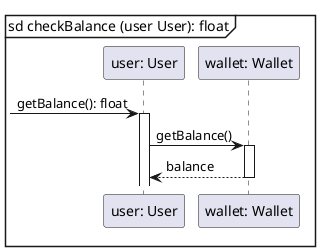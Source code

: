 @startuml
'https://plantuml.com/sequence-diagram

mainframe sd checkBalance (user User): float

[->"user: User": getBalance(): float
activate "user: User"


"user: User" -> "wallet: Wallet": getBalance()
activate "wallet: Wallet"
return balance


@enduml